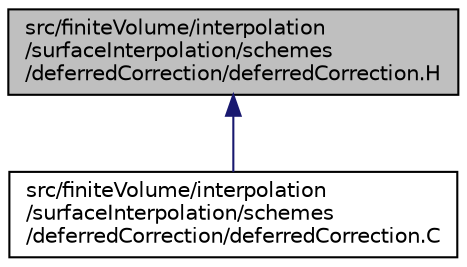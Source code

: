 digraph "src/finiteVolume/interpolation/surfaceInterpolation/schemes/deferredCorrection/deferredCorrection.H"
{
  bgcolor="transparent";
  edge [fontname="Helvetica",fontsize="10",labelfontname="Helvetica",labelfontsize="10"];
  node [fontname="Helvetica",fontsize="10",shape=record];
  Node1 [label="src/finiteVolume/interpolation\l/surfaceInterpolation/schemes\l/deferredCorrection/deferredCorrection.H",height=0.2,width=0.4,color="black", fillcolor="grey75", style="filled" fontcolor="black"];
  Node1 -> Node2 [dir="back",color="midnightblue",fontsize="10",style="solid",fontname="Helvetica"];
  Node2 [label="src/finiteVolume/interpolation\l/surfaceInterpolation/schemes\l/deferredCorrection/deferredCorrection.C",height=0.2,width=0.4,color="black",URL="$deferredCorrection_8C.html"];
}
